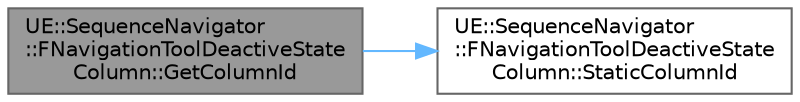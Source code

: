 digraph "UE::SequenceNavigator::FNavigationToolDeactiveStateColumn::GetColumnId"
{
 // INTERACTIVE_SVG=YES
 // LATEX_PDF_SIZE
  bgcolor="transparent";
  edge [fontname=Helvetica,fontsize=10,labelfontname=Helvetica,labelfontsize=10];
  node [fontname=Helvetica,fontsize=10,shape=box,height=0.2,width=0.4];
  rankdir="LR";
  Node1 [id="Node000001",label="UE::SequenceNavigator\l::FNavigationToolDeactiveState\lColumn::GetColumnId",height=0.2,width=0.4,color="gray40", fillcolor="grey60", style="filled", fontcolor="black",tooltip=" "];
  Node1 -> Node2 [id="edge1_Node000001_Node000002",color="steelblue1",style="solid",tooltip=" "];
  Node2 [id="Node000002",label="UE::SequenceNavigator\l::FNavigationToolDeactiveState\lColumn::StaticColumnId",height=0.2,width=0.4,color="grey40", fillcolor="white", style="filled",URL="$d3/da7/classUE_1_1SequenceNavigator_1_1FNavigationToolDeactiveStateColumn.html#a0e24207f01834c5ab15b51ef6950f655",tooltip=" "];
}
